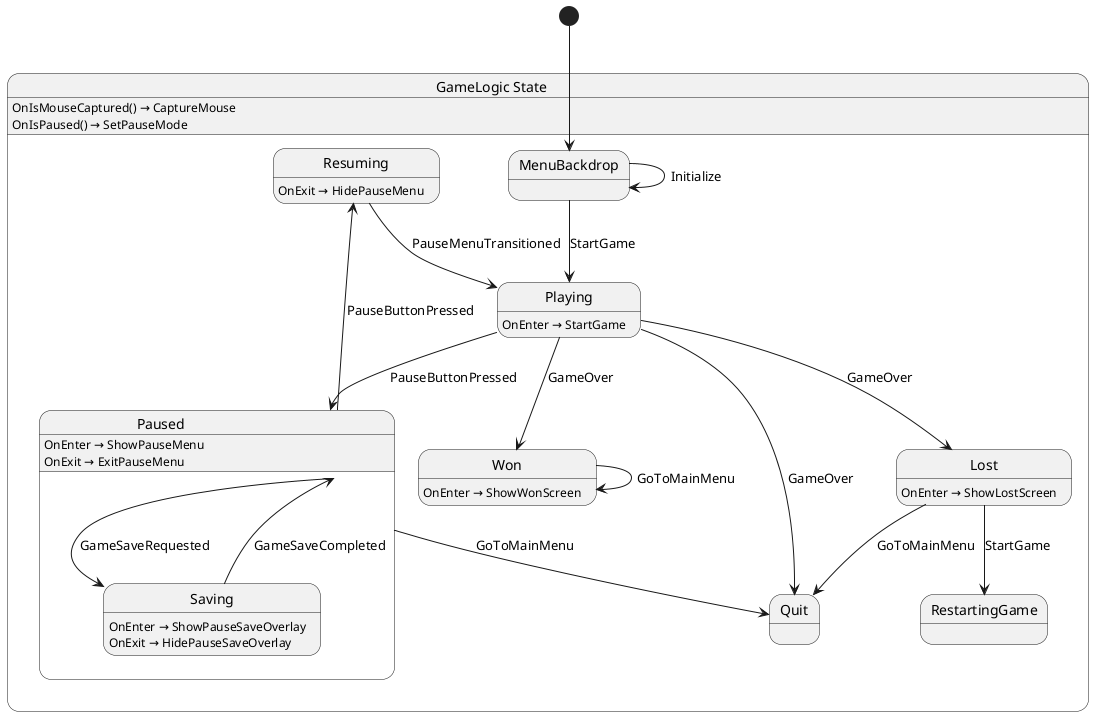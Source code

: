 @startuml GameLogic
state "GameLogic State" as GameDemo_GameLogic_State {
  state "Lost" as GameDemo_GameLogic_State_Lost {
    GameDemo_GameLogic_State_Lost : OnEnter → ShowLostScreen
  }
  state "MenuBackdrop" as GameDemo_GameLogic_State_MenuBackdrop
  state "Paused" as GameDemo_GameLogic_State_Paused {
    state "Saving" as GameDemo_GameLogic_State_Saving {
      GameDemo_GameLogic_State_Saving : OnEnter → ShowPauseSaveOverlay
      GameDemo_GameLogic_State_Saving : OnExit → HidePauseSaveOverlay
    }
    GameDemo_GameLogic_State_Paused : OnEnter → ShowPauseMenu
    GameDemo_GameLogic_State_Paused : OnExit → ExitPauseMenu
  }
  state "Playing" as GameDemo_GameLogic_State_Playing {
    GameDemo_GameLogic_State_Playing : OnEnter → StartGame
  }
  state "Quit" as GameDemo_GameLogic_State_Quit
  state "RestartingGame" as GameDemo_GameLogic_State_RestartingGame
  state "Resuming" as GameDemo_GameLogic_State_Resuming {
    GameDemo_GameLogic_State_Resuming : OnExit → HidePauseMenu
  }
  state "Won" as GameDemo_GameLogic_State_Won {
    GameDemo_GameLogic_State_Won : OnEnter → ShowWonScreen
  }
  GameDemo_GameLogic_State : OnIsMouseCaptured() → CaptureMouse
  GameDemo_GameLogic_State : OnIsPaused() → SetPauseMode
}

GameDemo_GameLogic_State_Lost --> GameDemo_GameLogic_State_Quit : GoToMainMenu
GameDemo_GameLogic_State_Lost --> GameDemo_GameLogic_State_RestartingGame : StartGame
GameDemo_GameLogic_State_MenuBackdrop --> GameDemo_GameLogic_State_MenuBackdrop : Initialize
GameDemo_GameLogic_State_MenuBackdrop --> GameDemo_GameLogic_State_Playing : StartGame
GameDemo_GameLogic_State_Paused --> GameDemo_GameLogic_State_Quit : GoToMainMenu
GameDemo_GameLogic_State_Paused --> GameDemo_GameLogic_State_Resuming : PauseButtonPressed
GameDemo_GameLogic_State_Paused --> GameDemo_GameLogic_State_Saving : GameSaveRequested
GameDemo_GameLogic_State_Playing --> GameDemo_GameLogic_State_Lost : GameOver
GameDemo_GameLogic_State_Playing --> GameDemo_GameLogic_State_Paused : PauseButtonPressed
GameDemo_GameLogic_State_Playing --> GameDemo_GameLogic_State_Quit : GameOver
GameDemo_GameLogic_State_Playing --> GameDemo_GameLogic_State_Won : GameOver
GameDemo_GameLogic_State_Resuming --> GameDemo_GameLogic_State_Playing : PauseMenuTransitioned
GameDemo_GameLogic_State_Saving --> GameDemo_GameLogic_State_Paused : GameSaveCompleted
GameDemo_GameLogic_State_Won --> GameDemo_GameLogic_State_Won : GoToMainMenu

[*] --> GameDemo_GameLogic_State_MenuBackdrop
@enduml
